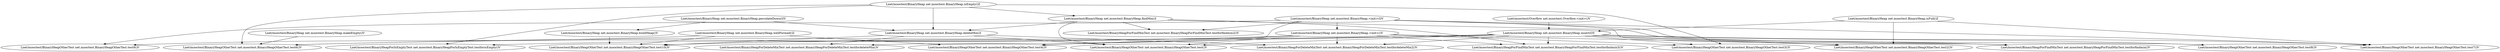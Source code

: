 digraph cmd_method {
    "Lnet/mooctest/BinaryHeap net.mooctest.BinaryHeap.<init>()V" -> "Lnet/mooctest/BinaryHeapOtherTest net.mooctest.BinaryHeapOtherTest.test3()V";
    "Lnet/mooctest/BinaryHeap net.mooctest.BinaryHeap.<init>()V" -> "Lnet/mooctest/BinaryHeapForIsEmptyTest net.mooctest.BinaryHeapForIsEmptyTest.testforisEmpty()V";
    "Lnet/mooctest/BinaryHeap net.mooctest.BinaryHeap.<init>()V" -> "Lnet/mooctest/BinaryHeapOtherTest net.mooctest.BinaryHeapOtherTest.test6()V";
    "Lnet/mooctest/BinaryHeap net.mooctest.BinaryHeap.<init>()V" -> "Lnet/mooctest/BinaryHeapForDeleteMinTest net.mooctest.BinaryHeapForDeleteMinTest.testfordeleteMin2()V";
    "Lnet/mooctest/BinaryHeap net.mooctest.BinaryHeap.<init>()V" -> "Lnet/mooctest/BinaryHeapOtherTest net.mooctest.BinaryHeapOtherTest.test10()V";
    "Lnet/mooctest/BinaryHeap net.mooctest.BinaryHeap.<init>()V" -> "Lnet/mooctest/BinaryHeapOtherTest net.mooctest.BinaryHeapOtherTest.test4()V";
    "Lnet/mooctest/BinaryHeap net.mooctest.BinaryHeap.<init>()V" -> "Lnet/mooctest/BinaryHeapOtherTest net.mooctest.BinaryHeapOtherTest.test()V";
    "Lnet/mooctest/BinaryHeap net.mooctest.BinaryHeap.<init>()V" -> "Lnet/mooctest/BinaryHeapOtherTest net.mooctest.BinaryHeapOtherTest.test2()V";
    "Lnet/mooctest/BinaryHeap net.mooctest.BinaryHeap.<init>()V" -> "Lnet/mooctest/BinaryHeapForFindMinTest net.mooctest.BinaryHeapForFindMinTest.testforfindmin3()V";
    "Lnet/mooctest/BinaryHeap net.mooctest.BinaryHeap.isFull()Z" -> "Lnet/mooctest/BinaryHeap net.mooctest.BinaryHeap.insert(I)V";
    "Lnet/mooctest/BinaryHeap net.mooctest.BinaryHeap.isFull()Z" -> "Lnet/mooctest/BinaryHeapOtherTest net.mooctest.BinaryHeapOtherTest.test7()V";
    "Lnet/mooctest/BinaryHeap net.mooctest.BinaryHeap.isFull()Z" -> "Lnet/mooctest/BinaryHeapOtherTest net.mooctest.BinaryHeapOtherTest.test2()V";
    "Lnet/mooctest/BinaryHeap net.mooctest.BinaryHeap.percolateDown(I)V" -> "Lnet/mooctest/BinaryHeap net.mooctest.BinaryHeap.buildHeap()V";
    "Lnet/mooctest/BinaryHeap net.mooctest.BinaryHeap.percolateDown(I)V" -> "Lnet/mooctest/BinaryHeap net.mooctest.BinaryHeap.deleteMin()I";
    "Lnet/mooctest/BinaryHeap net.mooctest.BinaryHeap.insert(I)V" -> "Lnet/mooctest/BinaryHeapOtherTest net.mooctest.BinaryHeapOtherTest.test3()V";
    "Lnet/mooctest/BinaryHeap net.mooctest.BinaryHeap.insert(I)V" -> "Lnet/mooctest/BinaryHeapOtherTest net.mooctest.BinaryHeapOtherTest.test6()V";
    "Lnet/mooctest/BinaryHeap net.mooctest.BinaryHeap.insert(I)V" -> "Lnet/mooctest/BinaryHeapForDeleteMinTest net.mooctest.BinaryHeapForDeleteMinTest.testfordeleteMin2()V";
    "Lnet/mooctest/BinaryHeap net.mooctest.BinaryHeap.insert(I)V" -> "Lnet/mooctest/BinaryHeapOtherTest net.mooctest.BinaryHeapOtherTest.test10()V";
    "Lnet/mooctest/BinaryHeap net.mooctest.BinaryHeap.insert(I)V" -> "Lnet/mooctest/BinaryHeapOtherTest net.mooctest.BinaryHeapOtherTest.test4()V";
    "Lnet/mooctest/BinaryHeap net.mooctest.BinaryHeap.insert(I)V" -> "Lnet/mooctest/BinaryHeapOtherTest net.mooctest.BinaryHeapOtherTest.test7()V";
    "Lnet/mooctest/BinaryHeap net.mooctest.BinaryHeap.insert(I)V" -> "Lnet/mooctest/BinaryHeapOtherTest net.mooctest.BinaryHeapOtherTest.test()V";
    "Lnet/mooctest/BinaryHeap net.mooctest.BinaryHeap.insert(I)V" -> "Lnet/mooctest/BinaryHeapOtherTest net.mooctest.BinaryHeapOtherTest.test2()V";
    "Lnet/mooctest/BinaryHeap net.mooctest.BinaryHeap.insert(I)V" -> "Lnet/mooctest/BinaryHeapForFindMinTest net.mooctest.BinaryHeapForFindMinTest.testforfindmin3()V";
    "Lnet/mooctest/BinaryHeap net.mooctest.BinaryHeap.insert(I)V" -> "Lnet/mooctest/BinaryHeapForFindMinTest net.mooctest.BinaryHeapForFindMinTest.testforfindmin()V";
    "Lnet/mooctest/BinaryHeap net.mooctest.BinaryHeap.insert(I)V" -> "Lnet/mooctest/BinaryHeapOtherTest net.mooctest.BinaryHeapOtherTest.test8()V";
    "Lnet/mooctest/BinaryHeap net.mooctest.BinaryHeap.wellFormed()Z" -> "Lnet/mooctest/BinaryHeapOtherTest net.mooctest.BinaryHeapOtherTest.test9()V";
    "Lnet/mooctest/BinaryHeap net.mooctest.BinaryHeap.wellFormed()Z" -> "Lnet/mooctest/BinaryHeapOtherTest net.mooctest.BinaryHeapOtherTest.test10()V";
    "Lnet/mooctest/BinaryHeap net.mooctest.BinaryHeap.wellFormed()Z" -> "Lnet/mooctest/BinaryHeapOtherTest net.mooctest.BinaryHeapOtherTest.test4()V";
    "Lnet/mooctest/BinaryHeap net.mooctest.BinaryHeap.findMin()I" -> "Lnet/mooctest/BinaryHeapForFindMinTest net.mooctest.BinaryHeapForFindMinTest.testforfindmin2()V";
    "Lnet/mooctest/BinaryHeap net.mooctest.BinaryHeap.findMin()I" -> "Lnet/mooctest/BinaryHeapOtherTest net.mooctest.BinaryHeapOtherTest.test()V";
    "Lnet/mooctest/BinaryHeap net.mooctest.BinaryHeap.findMin()I" -> "Lnet/mooctest/BinaryHeapForFindMinTest net.mooctest.BinaryHeapForFindMinTest.testforfindmin3()V";
    "Lnet/mooctest/BinaryHeap net.mooctest.BinaryHeap.findMin()I" -> "Lnet/mooctest/BinaryHeapForFindMinTest net.mooctest.BinaryHeapForFindMinTest.testforfindmin()V";
    "Lnet/mooctest/BinaryHeap net.mooctest.BinaryHeap.findMin()I" -> "Lnet/mooctest/BinaryHeap net.mooctest.BinaryHeap.deleteMin()I";
    "Lnet/mooctest/BinaryHeap net.mooctest.BinaryHeap.<init>(I)V" -> "Lnet/mooctest/BinaryHeap net.mooctest.BinaryHeap.<init>()V";
    "Lnet/mooctest/BinaryHeap net.mooctest.BinaryHeap.<init>(I)V" -> "Lnet/mooctest/BinaryHeapForFindMinTest net.mooctest.BinaryHeapForFindMinTest.testforfindmin2()V";
    "Lnet/mooctest/BinaryHeap net.mooctest.BinaryHeap.<init>(I)V" -> "Lnet/mooctest/BinaryHeapOtherTest net.mooctest.BinaryHeapOtherTest.test9()V";
    "Lnet/mooctest/BinaryHeap net.mooctest.BinaryHeap.<init>(I)V" -> "Lnet/mooctest/BinaryHeapOtherTest net.mooctest.BinaryHeapOtherTest.test7()V";
    "Lnet/mooctest/BinaryHeap net.mooctest.BinaryHeap.<init>(I)V" -> "Lnet/mooctest/BinaryHeapForDeleteMinTest net.mooctest.BinaryHeapForDeleteMinTest.testfordeleteMin()V";
    "Lnet/mooctest/BinaryHeap net.mooctest.BinaryHeap.<init>(I)V" -> "Lnet/mooctest/BinaryHeapForFindMinTest net.mooctest.BinaryHeapForFindMinTest.testforfindmin()V";
    "Lnet/mooctest/BinaryHeap net.mooctest.BinaryHeap.<init>(I)V" -> "Lnet/mooctest/BinaryHeapOtherTest net.mooctest.BinaryHeapOtherTest.test8()V";
    "Lnet/mooctest/BinaryHeap net.mooctest.BinaryHeap.makeEmpty()V" -> "Lnet/mooctest/BinaryHeapOtherTest net.mooctest.BinaryHeapOtherTest.test6()V";
    "Lnet/mooctest/BinaryHeap net.mooctest.BinaryHeap.buildHeap()V" -> "Lnet/mooctest/BinaryHeapOtherTest net.mooctest.BinaryHeapOtherTest.test10()V";
    "Lnet/mooctest/Overflow net.mooctest.Overflow.<init>()V" -> "Lnet/mooctest/BinaryHeap net.mooctest.BinaryHeap.insert(I)V";
    "Lnet/mooctest/BinaryHeap net.mooctest.BinaryHeap.deleteMin()I" -> "Lnet/mooctest/BinaryHeapForDeleteMinTest net.mooctest.BinaryHeapForDeleteMinTest.testfordeleteMin2()V";
    "Lnet/mooctest/BinaryHeap net.mooctest.BinaryHeap.deleteMin()I" -> "Lnet/mooctest/BinaryHeapOtherTest net.mooctest.BinaryHeapOtherTest.test10()V";
    "Lnet/mooctest/BinaryHeap net.mooctest.BinaryHeap.deleteMin()I" -> "Lnet/mooctest/BinaryHeapOtherTest net.mooctest.BinaryHeapOtherTest.test()V";
    "Lnet/mooctest/BinaryHeap net.mooctest.BinaryHeap.deleteMin()I" -> "Lnet/mooctest/BinaryHeapForDeleteMinTest net.mooctest.BinaryHeapForDeleteMinTest.testfordeleteMin()V";
    "Lnet/mooctest/BinaryHeap net.mooctest.BinaryHeap.isEmpty()Z" -> "Lnet/mooctest/BinaryHeapOtherTest net.mooctest.BinaryHeapOtherTest.test3()V";
    "Lnet/mooctest/BinaryHeap net.mooctest.BinaryHeap.isEmpty()Z" -> "Lnet/mooctest/BinaryHeapForIsEmptyTest net.mooctest.BinaryHeapForIsEmptyTest.testforisEmpty()V";
    "Lnet/mooctest/BinaryHeap net.mooctest.BinaryHeap.isEmpty()Z" -> "Lnet/mooctest/BinaryHeapOtherTest net.mooctest.BinaryHeapOtherTest.test6()V";
    "Lnet/mooctest/BinaryHeap net.mooctest.BinaryHeap.isEmpty()Z" -> "Lnet/mooctest/BinaryHeap net.mooctest.BinaryHeap.findMin()I";
    "Lnet/mooctest/BinaryHeap net.mooctest.BinaryHeap.isEmpty()Z" -> "Lnet/mooctest/BinaryHeap net.mooctest.BinaryHeap.deleteMin()I";
}
